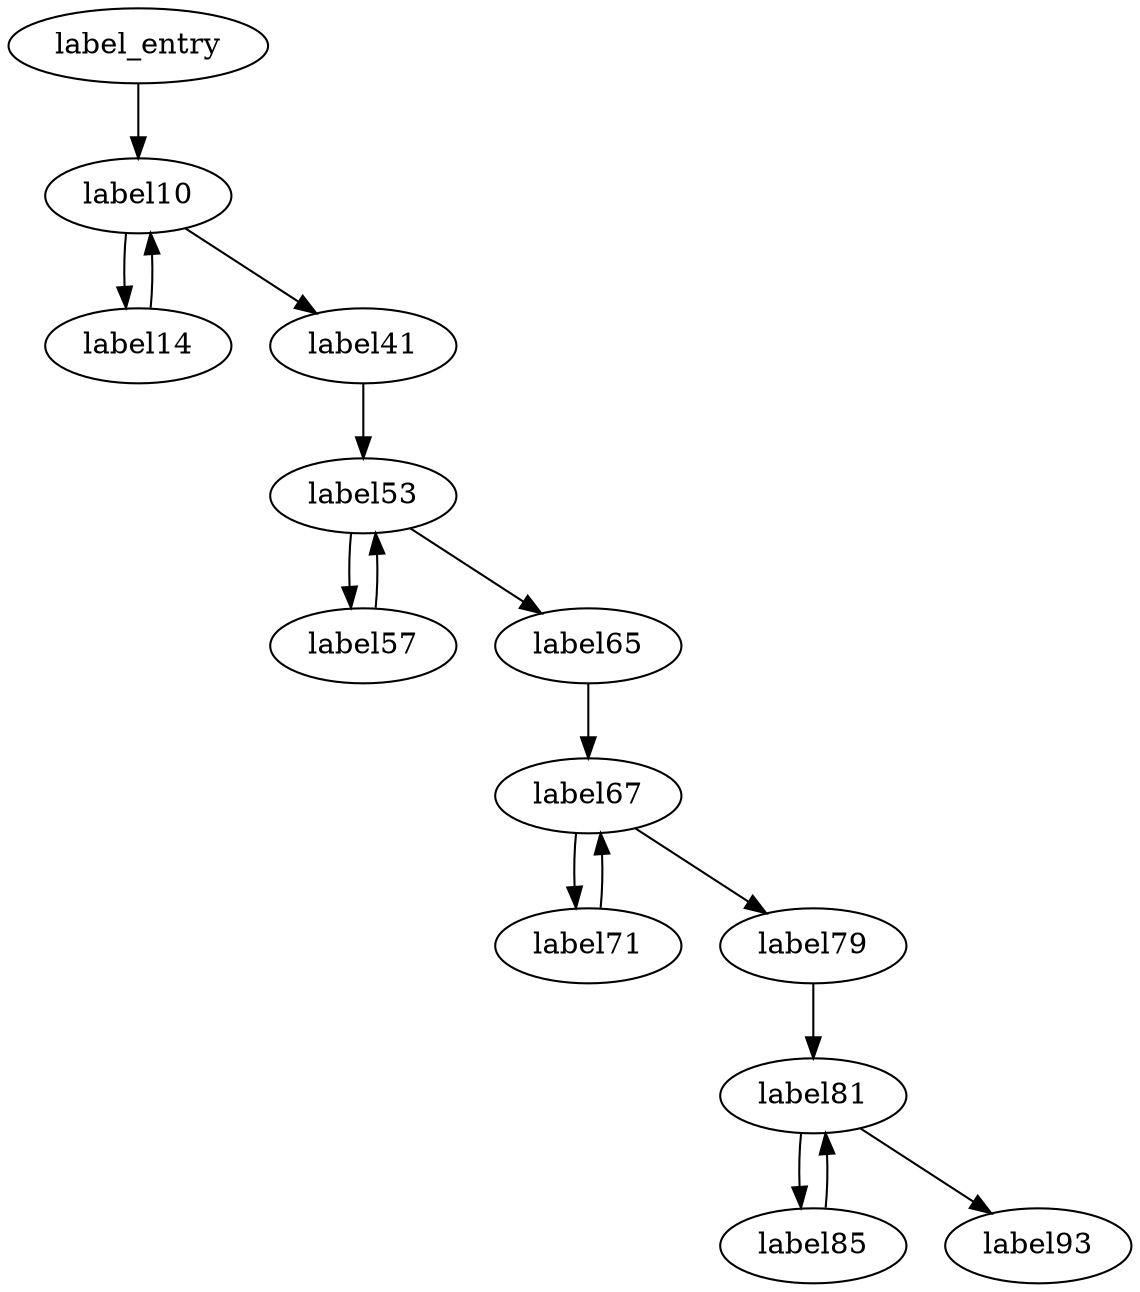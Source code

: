 digraph G {
	label_entry->label10;
	label10->label14;
	label10->label41;
	label14->label10;
	label41->label53;
	label53->label57;
	label53->label65;
	label57->label53;
	label65->label67;
	label67->label71;
	label67->label79;
	label71->label67;
	label79->label81;
	label81->label85;
	label81->label93;
	label85->label81;
}

